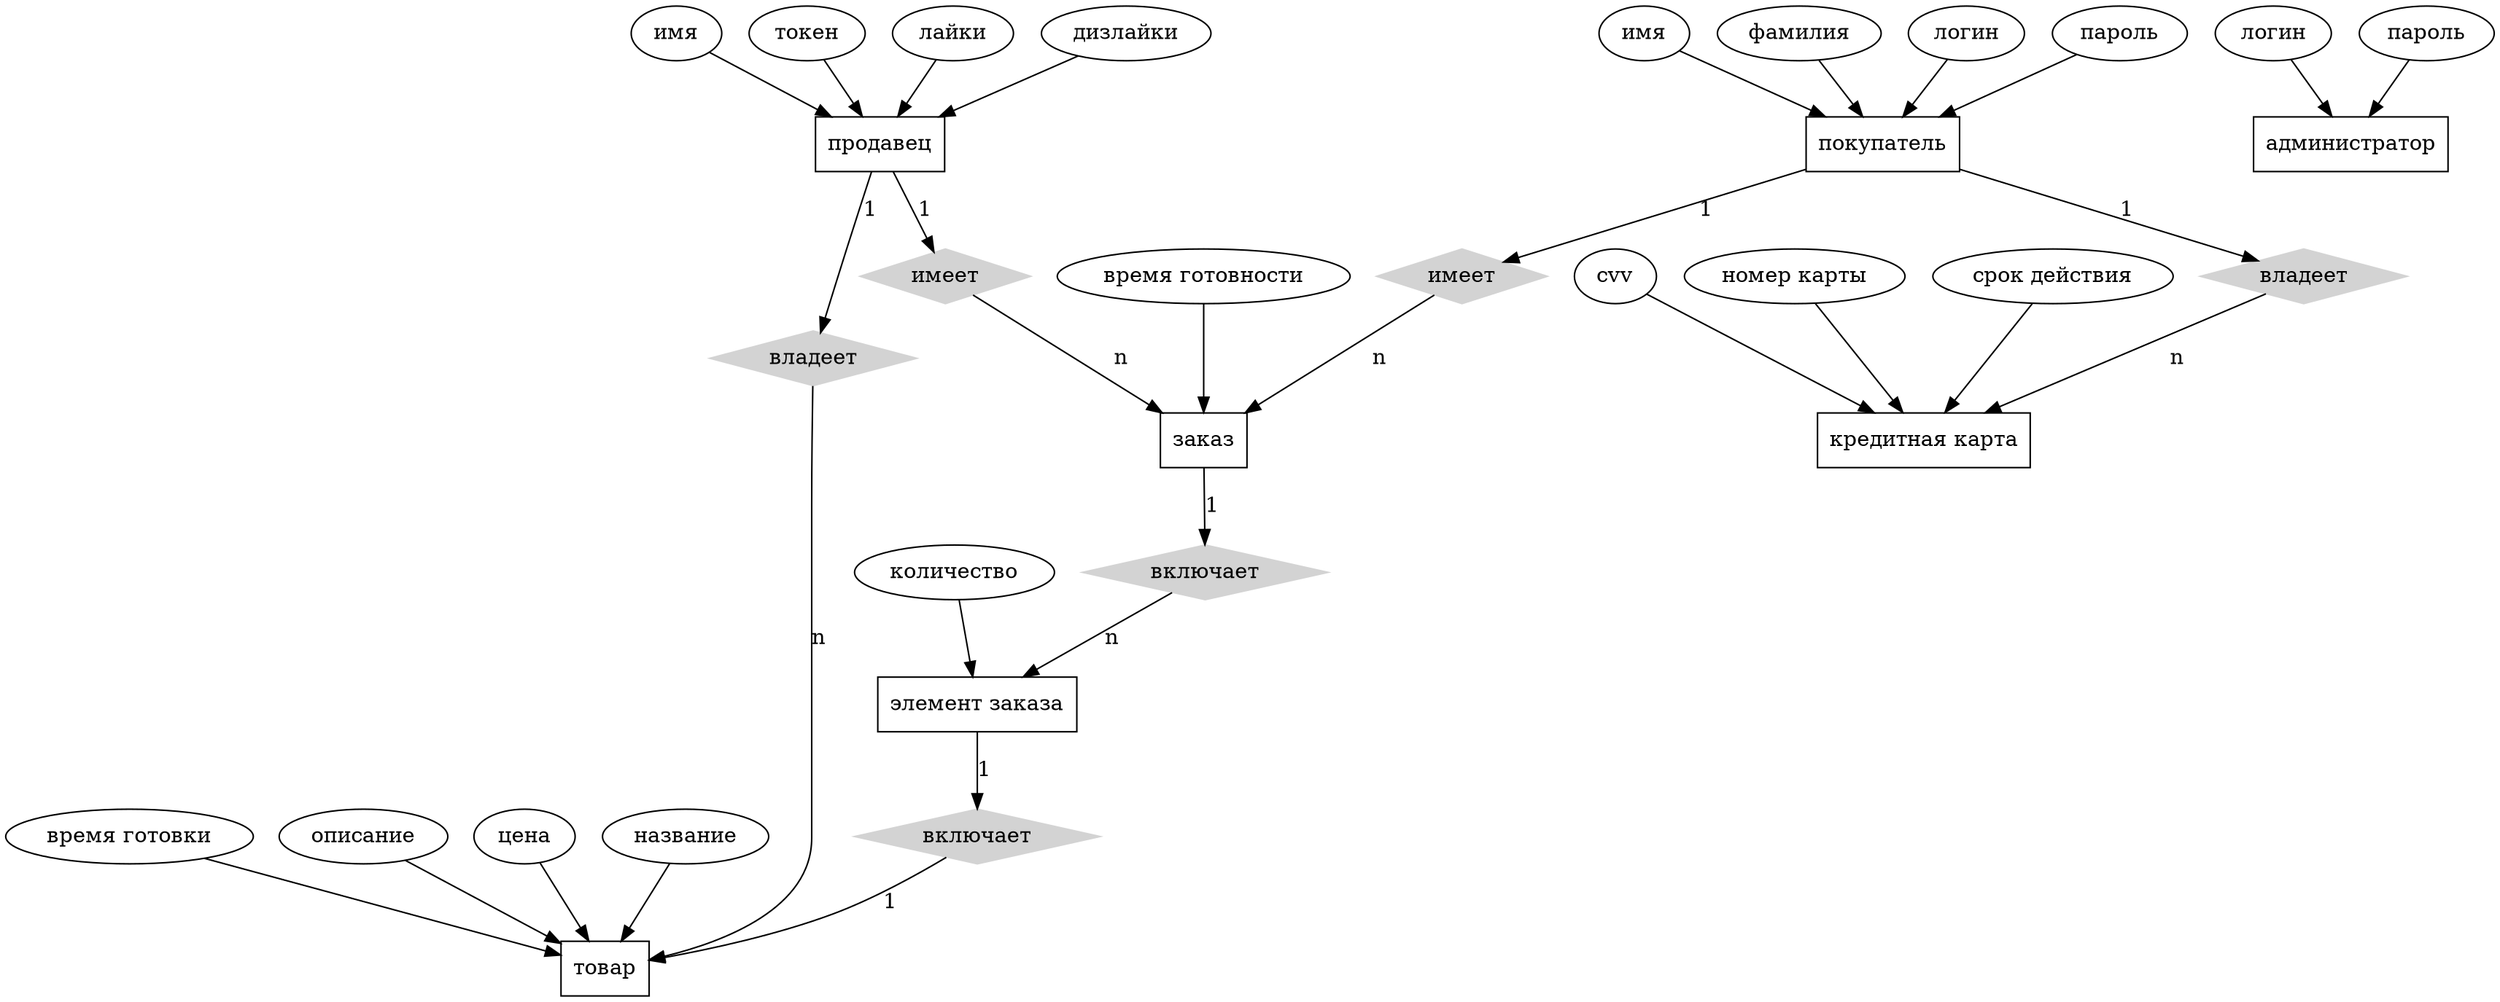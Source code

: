 digraph ER {
	overlap = false;

	node [shape=box]; покупатель; "кредитная карта"; администратор; заказ; продавец; товар; "элемент заказа";
	node [shape=ellipse]; {node [label="имя"] имяПользователя; имяПродавца;}
		фамилия; количество;
		{node [label="логин"] логинПользователя; логинАдмин;}
		 cvv; "номер карты"; "срок действия"; "время готовности"; "время готовки"; описание; цена; название; токен; лайки; дизлайки;
		{node [label="пароль"] парольПользователя; парольАдмин;}
	node [shape=diamond,style=filled,color=lightgrey]; {node [label="имеет"] имеет0; имеет1;}
		{node [label="включает"] включает0; включает1}
		{node [label="владеет"] владеет0; владеет1}

	логинАдмин -> администратор;
	парольАдмин -> администратор;

	имяПользователя -> покупатель;
	фамилия -> покупатель;
	логинПользователя -> покупатель;
	парольПользователя -> покупатель;

	покупатель -> владеет0 [label="1",len=1.00];
 	владеет0 -> "кредитная карта" [label="n",len=1.00];

	cvv -> "кредитная карта";
	"номер карты" -> "кредитная карта";
	"срок действия" -> "кредитная карта";

	"время готовности" -> заказ;

	покупатель -> имеет0 [label="1",len=1.00];
 	имеет0 -> заказ [label="n",len=1.00];

	"время готовки" -> товар;
	цена -> товар;
	описание -> товар;
	название -> товар;

	заказ -> включает0 [label="1",len=1.00];
 	включает0 -> "элемент заказа" [label="n",len=1.00];

	количество -> "элемент заказа";

	"элемент заказа" -> включает1 [label="1",len=1.00];
 	включает1 -> товар [label="1",len=1.00];

	токен -> продавец;
	лайки -> продавец;
	дизлайки -> продавец;
	имяПродавца -> продавец;

	продавец -> владеет1 [label="1",len=1.00];
 	владеет1 -> товар [label="n",len=1.00];

	продавец -> имеет1 [label="1",len=1.00];
 	имеет1 -> заказ [label="n",len=1.00];
}
